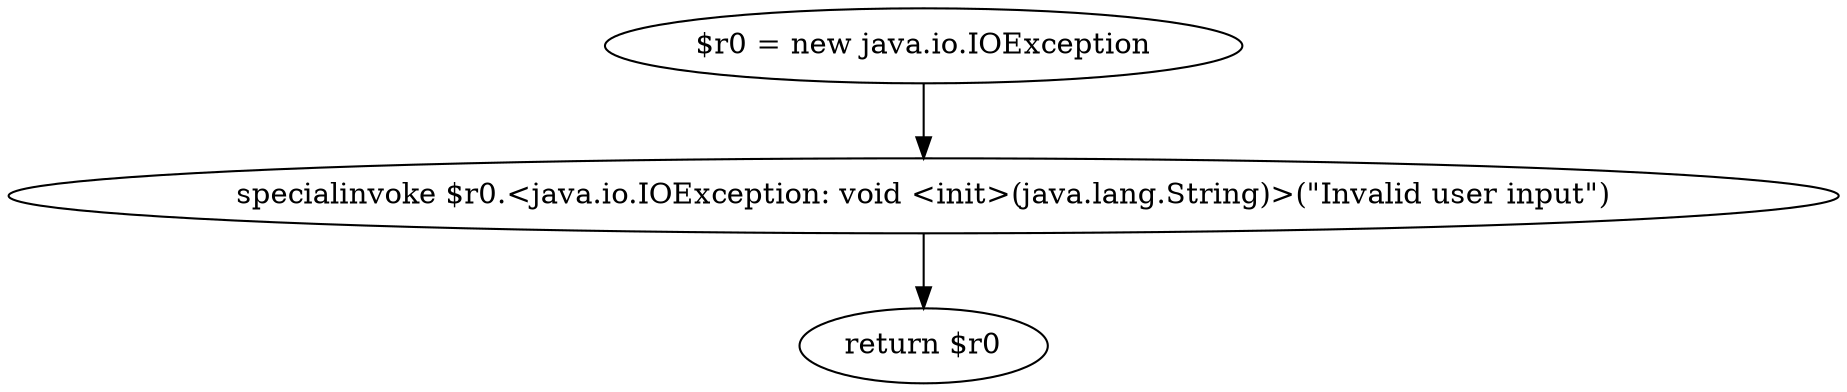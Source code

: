 digraph "unitGraph" {
    "$r0 = new java.io.IOException"
    "specialinvoke $r0.<java.io.IOException: void <init>(java.lang.String)>(\"Invalid user input\")"
    "return $r0"
    "$r0 = new java.io.IOException"->"specialinvoke $r0.<java.io.IOException: void <init>(java.lang.String)>(\"Invalid user input\")";
    "specialinvoke $r0.<java.io.IOException: void <init>(java.lang.String)>(\"Invalid user input\")"->"return $r0";
}
